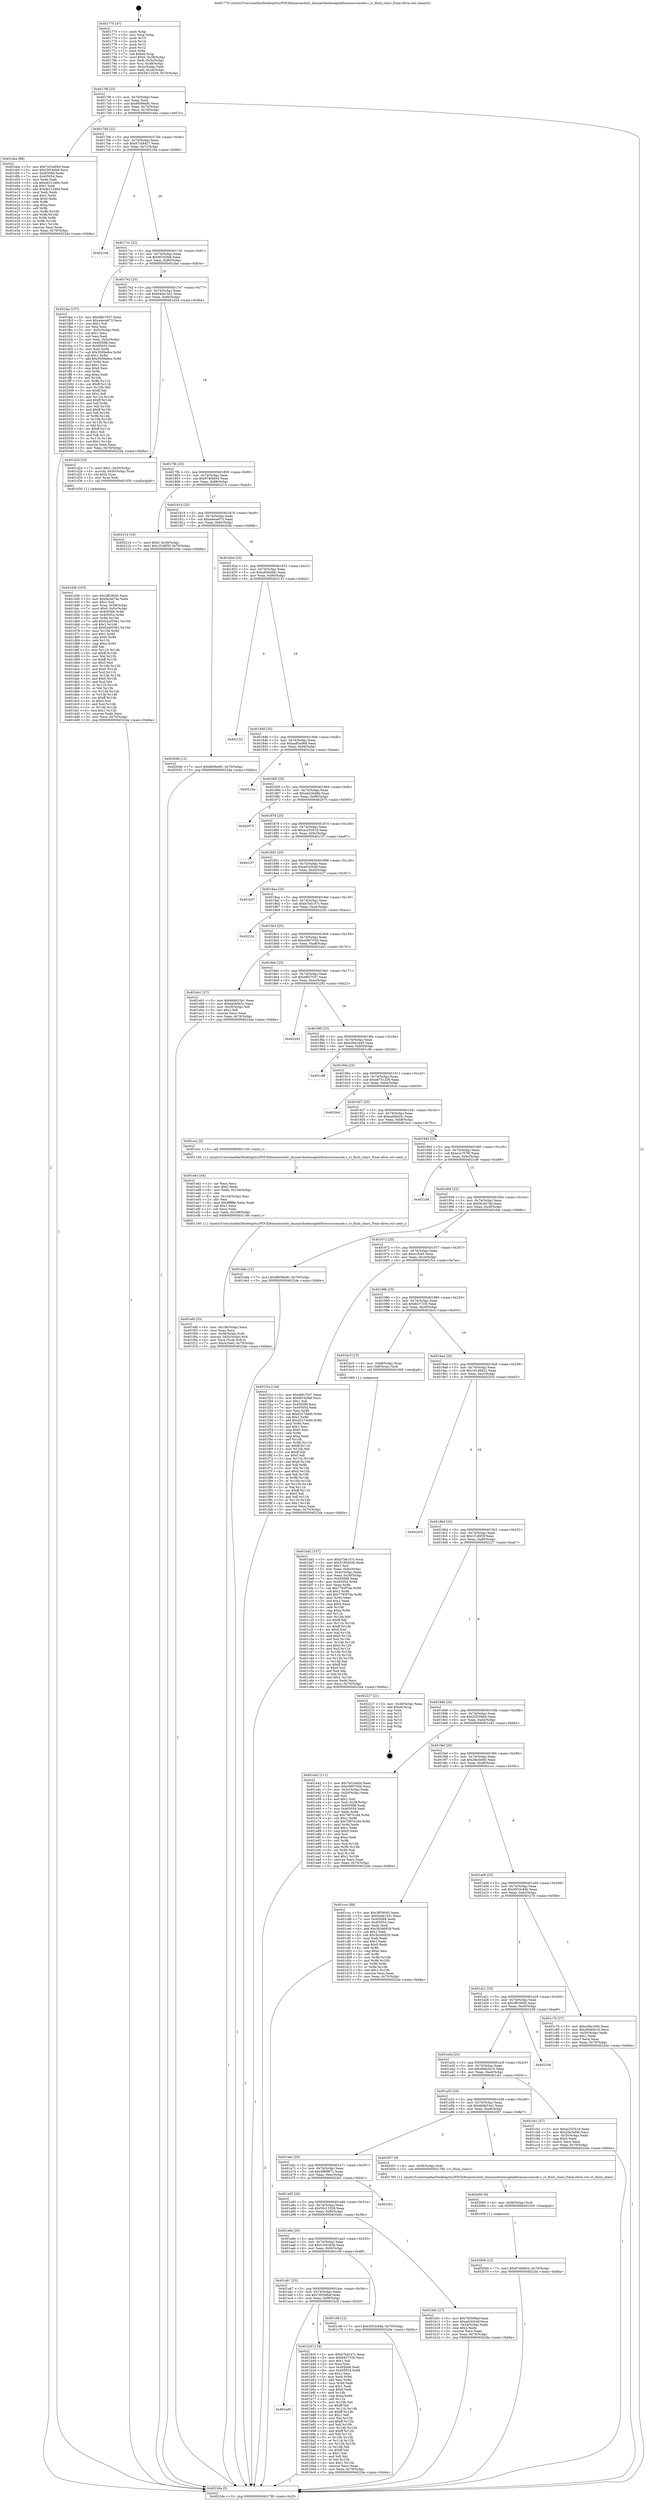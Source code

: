digraph "0x401770" {
  label = "0x401770 (/mnt/c/Users/mathe/Desktop/tcc/POCII/binaries/extr_linuxarchxtensaplatformsissconsole.c_rs_flush_chars_Final-ollvm.out::main(0))"
  labelloc = "t"
  node[shape=record]

  Entry [label="",width=0.3,height=0.3,shape=circle,fillcolor=black,style=filled]
  "0x40179f" [label="{
     0x40179f [23]\l
     | [instrs]\l
     &nbsp;&nbsp;0x40179f \<+3\>: mov -0x70(%rbp),%eax\l
     &nbsp;&nbsp;0x4017a2 \<+2\>: mov %eax,%ecx\l
     &nbsp;&nbsp;0x4017a4 \<+6\>: sub $0x8609edfc,%ecx\l
     &nbsp;&nbsp;0x4017aa \<+3\>: mov %eax,-0x74(%rbp)\l
     &nbsp;&nbsp;0x4017ad \<+3\>: mov %ecx,-0x78(%rbp)\l
     &nbsp;&nbsp;0x4017b0 \<+6\>: je 0000000000401dea \<main+0x67a\>\l
  }"]
  "0x401dea" [label="{
     0x401dea [88]\l
     | [instrs]\l
     &nbsp;&nbsp;0x401dea \<+5\>: mov $0x7e32e60d,%eax\l
     &nbsp;&nbsp;0x401def \<+5\>: mov $0x25f184b9,%ecx\l
     &nbsp;&nbsp;0x401df4 \<+7\>: mov 0x405068,%edx\l
     &nbsp;&nbsp;0x401dfb \<+7\>: mov 0x405054,%esi\l
     &nbsp;&nbsp;0x401e02 \<+2\>: mov %edx,%edi\l
     &nbsp;&nbsp;0x401e04 \<+6\>: sub $0xde212484,%edi\l
     &nbsp;&nbsp;0x401e0a \<+3\>: sub $0x1,%edi\l
     &nbsp;&nbsp;0x401e0d \<+6\>: add $0xde212484,%edi\l
     &nbsp;&nbsp;0x401e13 \<+3\>: imul %edi,%edx\l
     &nbsp;&nbsp;0x401e16 \<+3\>: and $0x1,%edx\l
     &nbsp;&nbsp;0x401e19 \<+3\>: cmp $0x0,%edx\l
     &nbsp;&nbsp;0x401e1c \<+4\>: sete %r8b\l
     &nbsp;&nbsp;0x401e20 \<+3\>: cmp $0xa,%esi\l
     &nbsp;&nbsp;0x401e23 \<+4\>: setl %r9b\l
     &nbsp;&nbsp;0x401e27 \<+3\>: mov %r8b,%r10b\l
     &nbsp;&nbsp;0x401e2a \<+3\>: and %r9b,%r10b\l
     &nbsp;&nbsp;0x401e2d \<+3\>: xor %r9b,%r8b\l
     &nbsp;&nbsp;0x401e30 \<+3\>: or %r8b,%r10b\l
     &nbsp;&nbsp;0x401e33 \<+4\>: test $0x1,%r10b\l
     &nbsp;&nbsp;0x401e37 \<+3\>: cmovne %ecx,%eax\l
     &nbsp;&nbsp;0x401e3a \<+3\>: mov %eax,-0x70(%rbp)\l
     &nbsp;&nbsp;0x401e3d \<+5\>: jmp 00000000004022da \<main+0xb6a\>\l
  }"]
  "0x4017b6" [label="{
     0x4017b6 [22]\l
     | [instrs]\l
     &nbsp;&nbsp;0x4017b6 \<+5\>: jmp 00000000004017bb \<main+0x4b\>\l
     &nbsp;&nbsp;0x4017bb \<+3\>: mov -0x74(%rbp),%eax\l
     &nbsp;&nbsp;0x4017be \<+5\>: sub $0x87cb8427,%eax\l
     &nbsp;&nbsp;0x4017c3 \<+3\>: mov %eax,-0x7c(%rbp)\l
     &nbsp;&nbsp;0x4017c6 \<+6\>: je 000000000040216d \<main+0x9fd\>\l
  }"]
  Exit [label="",width=0.3,height=0.3,shape=circle,fillcolor=black,style=filled,peripheries=2]
  "0x40216d" [label="{
     0x40216d\l
  }", style=dashed]
  "0x4017cc" [label="{
     0x4017cc [22]\l
     | [instrs]\l
     &nbsp;&nbsp;0x4017cc \<+5\>: jmp 00000000004017d1 \<main+0x61\>\l
     &nbsp;&nbsp;0x4017d1 \<+3\>: mov -0x74(%rbp),%eax\l
     &nbsp;&nbsp;0x4017d4 \<+5\>: sub $0x8f162fa8,%eax\l
     &nbsp;&nbsp;0x4017d9 \<+3\>: mov %eax,-0x80(%rbp)\l
     &nbsp;&nbsp;0x4017dc \<+6\>: je 0000000000401fae \<main+0x83e\>\l
  }"]
  "0x402069" [label="{
     0x402069 [12]\l
     | [instrs]\l
     &nbsp;&nbsp;0x402069 \<+7\>: movl $0x974f485d,-0x70(%rbp)\l
     &nbsp;&nbsp;0x402070 \<+5\>: jmp 00000000004022da \<main+0xb6a\>\l
  }"]
  "0x401fae" [label="{
     0x401fae [157]\l
     | [instrs]\l
     &nbsp;&nbsp;0x401fae \<+5\>: mov $0xd6fc7037,%eax\l
     &nbsp;&nbsp;0x401fb3 \<+5\>: mov $0xa4ece673,%ecx\l
     &nbsp;&nbsp;0x401fb8 \<+2\>: mov $0x1,%dl\l
     &nbsp;&nbsp;0x401fba \<+2\>: xor %esi,%esi\l
     &nbsp;&nbsp;0x401fbc \<+3\>: mov -0x5c(%rbp),%edi\l
     &nbsp;&nbsp;0x401fbf \<+3\>: sub $0x1,%esi\l
     &nbsp;&nbsp;0x401fc2 \<+2\>: sub %esi,%edi\l
     &nbsp;&nbsp;0x401fc4 \<+3\>: mov %edi,-0x5c(%rbp)\l
     &nbsp;&nbsp;0x401fc7 \<+7\>: mov 0x405068,%esi\l
     &nbsp;&nbsp;0x401fce \<+7\>: mov 0x405054,%edi\l
     &nbsp;&nbsp;0x401fd5 \<+3\>: mov %esi,%r8d\l
     &nbsp;&nbsp;0x401fd8 \<+7\>: sub $0x3509a9ce,%r8d\l
     &nbsp;&nbsp;0x401fdf \<+4\>: sub $0x1,%r8d\l
     &nbsp;&nbsp;0x401fe3 \<+7\>: add $0x3509a9ce,%r8d\l
     &nbsp;&nbsp;0x401fea \<+4\>: imul %r8d,%esi\l
     &nbsp;&nbsp;0x401fee \<+3\>: and $0x1,%esi\l
     &nbsp;&nbsp;0x401ff1 \<+3\>: cmp $0x0,%esi\l
     &nbsp;&nbsp;0x401ff4 \<+4\>: sete %r9b\l
     &nbsp;&nbsp;0x401ff8 \<+3\>: cmp $0xa,%edi\l
     &nbsp;&nbsp;0x401ffb \<+4\>: setl %r10b\l
     &nbsp;&nbsp;0x401fff \<+3\>: mov %r9b,%r11b\l
     &nbsp;&nbsp;0x402002 \<+4\>: xor $0xff,%r11b\l
     &nbsp;&nbsp;0x402006 \<+3\>: mov %r10b,%bl\l
     &nbsp;&nbsp;0x402009 \<+3\>: xor $0xff,%bl\l
     &nbsp;&nbsp;0x40200c \<+3\>: xor $0x1,%dl\l
     &nbsp;&nbsp;0x40200f \<+3\>: mov %r11b,%r14b\l
     &nbsp;&nbsp;0x402012 \<+4\>: and $0xff,%r14b\l
     &nbsp;&nbsp;0x402016 \<+3\>: and %dl,%r9b\l
     &nbsp;&nbsp;0x402019 \<+3\>: mov %bl,%r15b\l
     &nbsp;&nbsp;0x40201c \<+4\>: and $0xff,%r15b\l
     &nbsp;&nbsp;0x402020 \<+3\>: and %dl,%r10b\l
     &nbsp;&nbsp;0x402023 \<+3\>: or %r9b,%r14b\l
     &nbsp;&nbsp;0x402026 \<+3\>: or %r10b,%r15b\l
     &nbsp;&nbsp;0x402029 \<+3\>: xor %r15b,%r14b\l
     &nbsp;&nbsp;0x40202c \<+3\>: or %bl,%r11b\l
     &nbsp;&nbsp;0x40202f \<+4\>: xor $0xff,%r11b\l
     &nbsp;&nbsp;0x402033 \<+3\>: or $0x1,%dl\l
     &nbsp;&nbsp;0x402036 \<+3\>: and %dl,%r11b\l
     &nbsp;&nbsp;0x402039 \<+3\>: or %r11b,%r14b\l
     &nbsp;&nbsp;0x40203c \<+4\>: test $0x1,%r14b\l
     &nbsp;&nbsp;0x402040 \<+3\>: cmovne %ecx,%eax\l
     &nbsp;&nbsp;0x402043 \<+3\>: mov %eax,-0x70(%rbp)\l
     &nbsp;&nbsp;0x402046 \<+5\>: jmp 00000000004022da \<main+0xb6a\>\l
  }"]
  "0x4017e2" [label="{
     0x4017e2 [25]\l
     | [instrs]\l
     &nbsp;&nbsp;0x4017e2 \<+5\>: jmp 00000000004017e7 \<main+0x77\>\l
     &nbsp;&nbsp;0x4017e7 \<+3\>: mov -0x74(%rbp),%eax\l
     &nbsp;&nbsp;0x4017ea \<+5\>: sub $0x94de1541,%eax\l
     &nbsp;&nbsp;0x4017ef \<+6\>: mov %eax,-0x84(%rbp)\l
     &nbsp;&nbsp;0x4017f5 \<+6\>: je 0000000000401d24 \<main+0x5b4\>\l
  }"]
  "0x402060" [label="{
     0x402060 [9]\l
     | [instrs]\l
     &nbsp;&nbsp;0x402060 \<+4\>: mov -0x58(%rbp),%rdi\l
     &nbsp;&nbsp;0x402064 \<+5\>: call 0000000000401030 \<free@plt\>\l
     | [calls]\l
     &nbsp;&nbsp;0x401030 \{1\} (unknown)\l
  }"]
  "0x401d24" [label="{
     0x401d24 [23]\l
     | [instrs]\l
     &nbsp;&nbsp;0x401d24 \<+7\>: movl $0x1,-0x50(%rbp)\l
     &nbsp;&nbsp;0x401d2b \<+4\>: movslq -0x50(%rbp),%rax\l
     &nbsp;&nbsp;0x401d2f \<+4\>: shl $0x2,%rax\l
     &nbsp;&nbsp;0x401d33 \<+3\>: mov %rax,%rdi\l
     &nbsp;&nbsp;0x401d36 \<+5\>: call 0000000000401050 \<malloc@plt\>\l
     | [calls]\l
     &nbsp;&nbsp;0x401050 \{1\} (unknown)\l
  }"]
  "0x4017fb" [label="{
     0x4017fb [25]\l
     | [instrs]\l
     &nbsp;&nbsp;0x4017fb \<+5\>: jmp 0000000000401800 \<main+0x90\>\l
     &nbsp;&nbsp;0x401800 \<+3\>: mov -0x74(%rbp),%eax\l
     &nbsp;&nbsp;0x401803 \<+5\>: sub $0x974f485d,%eax\l
     &nbsp;&nbsp;0x401808 \<+6\>: mov %eax,-0x88(%rbp)\l
     &nbsp;&nbsp;0x40180e \<+6\>: je 0000000000402214 \<main+0xaa4\>\l
  }"]
  "0x401efd" [label="{
     0x401efd [33]\l
     | [instrs]\l
     &nbsp;&nbsp;0x401efd \<+6\>: mov -0x108(%rbp),%ecx\l
     &nbsp;&nbsp;0x401f03 \<+3\>: imul %eax,%ecx\l
     &nbsp;&nbsp;0x401f06 \<+4\>: mov -0x58(%rbp),%rdi\l
     &nbsp;&nbsp;0x401f0a \<+4\>: movslq -0x5c(%rbp),%r8\l
     &nbsp;&nbsp;0x401f0e \<+4\>: mov %ecx,(%rdi,%r8,4)\l
     &nbsp;&nbsp;0x401f12 \<+7\>: movl $0x41fce0,-0x70(%rbp)\l
     &nbsp;&nbsp;0x401f19 \<+5\>: jmp 00000000004022da \<main+0xb6a\>\l
  }"]
  "0x402214" [label="{
     0x402214 [19]\l
     | [instrs]\l
     &nbsp;&nbsp;0x402214 \<+7\>: movl $0x0,-0x38(%rbp)\l
     &nbsp;&nbsp;0x40221b \<+7\>: movl $0x1f1d0f3f,-0x70(%rbp)\l
     &nbsp;&nbsp;0x402222 \<+5\>: jmp 00000000004022da \<main+0xb6a\>\l
  }"]
  "0x401814" [label="{
     0x401814 [25]\l
     | [instrs]\l
     &nbsp;&nbsp;0x401814 \<+5\>: jmp 0000000000401819 \<main+0xa9\>\l
     &nbsp;&nbsp;0x401819 \<+3\>: mov -0x74(%rbp),%eax\l
     &nbsp;&nbsp;0x40181c \<+5\>: sub $0xa4ece673,%eax\l
     &nbsp;&nbsp;0x401821 \<+6\>: mov %eax,-0x8c(%rbp)\l
     &nbsp;&nbsp;0x401827 \<+6\>: je 000000000040204b \<main+0x8db\>\l
  }"]
  "0x401ed1" [label="{
     0x401ed1 [44]\l
     | [instrs]\l
     &nbsp;&nbsp;0x401ed1 \<+2\>: xor %ecx,%ecx\l
     &nbsp;&nbsp;0x401ed3 \<+5\>: mov $0x2,%edx\l
     &nbsp;&nbsp;0x401ed8 \<+6\>: mov %edx,-0x104(%rbp)\l
     &nbsp;&nbsp;0x401ede \<+1\>: cltd\l
     &nbsp;&nbsp;0x401edf \<+6\>: mov -0x104(%rbp),%esi\l
     &nbsp;&nbsp;0x401ee5 \<+2\>: idiv %esi\l
     &nbsp;&nbsp;0x401ee7 \<+6\>: imul $0xfffffffe,%edx,%edx\l
     &nbsp;&nbsp;0x401eed \<+3\>: sub $0x1,%ecx\l
     &nbsp;&nbsp;0x401ef0 \<+2\>: sub %ecx,%edx\l
     &nbsp;&nbsp;0x401ef2 \<+6\>: mov %edx,-0x108(%rbp)\l
     &nbsp;&nbsp;0x401ef8 \<+5\>: call 0000000000401160 \<next_i\>\l
     | [calls]\l
     &nbsp;&nbsp;0x401160 \{1\} (/mnt/c/Users/mathe/Desktop/tcc/POCII/binaries/extr_linuxarchxtensaplatformsissconsole.c_rs_flush_chars_Final-ollvm.out::next_i)\l
  }"]
  "0x40204b" [label="{
     0x40204b [12]\l
     | [instrs]\l
     &nbsp;&nbsp;0x40204b \<+7\>: movl $0x8609edfc,-0x70(%rbp)\l
     &nbsp;&nbsp;0x402052 \<+5\>: jmp 00000000004022da \<main+0xb6a\>\l
  }"]
  "0x40182d" [label="{
     0x40182d [25]\l
     | [instrs]\l
     &nbsp;&nbsp;0x40182d \<+5\>: jmp 0000000000401832 \<main+0xc2\>\l
     &nbsp;&nbsp;0x401832 \<+3\>: mov -0x74(%rbp),%eax\l
     &nbsp;&nbsp;0x401835 \<+5\>: sub $0xa830e94c,%eax\l
     &nbsp;&nbsp;0x40183a \<+6\>: mov %eax,-0x90(%rbp)\l
     &nbsp;&nbsp;0x401840 \<+6\>: je 0000000000402152 \<main+0x9e2\>\l
  }"]
  "0x401d3b" [label="{
     0x401d3b [163]\l
     | [instrs]\l
     &nbsp;&nbsp;0x401d3b \<+5\>: mov $0x3ff18045,%ecx\l
     &nbsp;&nbsp;0x401d40 \<+5\>: mov $0xf4c4e7de,%edx\l
     &nbsp;&nbsp;0x401d45 \<+3\>: mov $0x1,%sil\l
     &nbsp;&nbsp;0x401d48 \<+4\>: mov %rax,-0x58(%rbp)\l
     &nbsp;&nbsp;0x401d4c \<+7\>: movl $0x0,-0x5c(%rbp)\l
     &nbsp;&nbsp;0x401d53 \<+8\>: mov 0x405068,%r8d\l
     &nbsp;&nbsp;0x401d5b \<+8\>: mov 0x405054,%r9d\l
     &nbsp;&nbsp;0x401d63 \<+3\>: mov %r8d,%r10d\l
     &nbsp;&nbsp;0x401d66 \<+7\>: add $0x62a05561,%r10d\l
     &nbsp;&nbsp;0x401d6d \<+4\>: sub $0x1,%r10d\l
     &nbsp;&nbsp;0x401d71 \<+7\>: sub $0x62a05561,%r10d\l
     &nbsp;&nbsp;0x401d78 \<+4\>: imul %r10d,%r8d\l
     &nbsp;&nbsp;0x401d7c \<+4\>: and $0x1,%r8d\l
     &nbsp;&nbsp;0x401d80 \<+4\>: cmp $0x0,%r8d\l
     &nbsp;&nbsp;0x401d84 \<+4\>: sete %r11b\l
     &nbsp;&nbsp;0x401d88 \<+4\>: cmp $0xa,%r9d\l
     &nbsp;&nbsp;0x401d8c \<+3\>: setl %bl\l
     &nbsp;&nbsp;0x401d8f \<+3\>: mov %r11b,%r14b\l
     &nbsp;&nbsp;0x401d92 \<+4\>: xor $0xff,%r14b\l
     &nbsp;&nbsp;0x401d96 \<+3\>: mov %bl,%r15b\l
     &nbsp;&nbsp;0x401d99 \<+4\>: xor $0xff,%r15b\l
     &nbsp;&nbsp;0x401d9d \<+4\>: xor $0x0,%sil\l
     &nbsp;&nbsp;0x401da1 \<+3\>: mov %r14b,%r12b\l
     &nbsp;&nbsp;0x401da4 \<+4\>: and $0x0,%r12b\l
     &nbsp;&nbsp;0x401da8 \<+3\>: and %sil,%r11b\l
     &nbsp;&nbsp;0x401dab \<+3\>: mov %r15b,%r13b\l
     &nbsp;&nbsp;0x401dae \<+4\>: and $0x0,%r13b\l
     &nbsp;&nbsp;0x401db2 \<+3\>: and %sil,%bl\l
     &nbsp;&nbsp;0x401db5 \<+3\>: or %r11b,%r12b\l
     &nbsp;&nbsp;0x401db8 \<+3\>: or %bl,%r13b\l
     &nbsp;&nbsp;0x401dbb \<+3\>: xor %r13b,%r12b\l
     &nbsp;&nbsp;0x401dbe \<+3\>: or %r15b,%r14b\l
     &nbsp;&nbsp;0x401dc1 \<+4\>: xor $0xff,%r14b\l
     &nbsp;&nbsp;0x401dc5 \<+4\>: or $0x0,%sil\l
     &nbsp;&nbsp;0x401dc9 \<+3\>: and %sil,%r14b\l
     &nbsp;&nbsp;0x401dcc \<+3\>: or %r14b,%r12b\l
     &nbsp;&nbsp;0x401dcf \<+4\>: test $0x1,%r12b\l
     &nbsp;&nbsp;0x401dd3 \<+3\>: cmovne %edx,%ecx\l
     &nbsp;&nbsp;0x401dd6 \<+3\>: mov %ecx,-0x70(%rbp)\l
     &nbsp;&nbsp;0x401dd9 \<+5\>: jmp 00000000004022da \<main+0xb6a\>\l
  }"]
  "0x402152" [label="{
     0x402152\l
  }", style=dashed]
  "0x401846" [label="{
     0x401846 [25]\l
     | [instrs]\l
     &nbsp;&nbsp;0x401846 \<+5\>: jmp 000000000040184b \<main+0xdb\>\l
     &nbsp;&nbsp;0x40184b \<+3\>: mov -0x74(%rbp),%eax\l
     &nbsp;&nbsp;0x40184e \<+5\>: sub $0xaa85ad68,%eax\l
     &nbsp;&nbsp;0x401853 \<+6\>: mov %eax,-0x94(%rbp)\l
     &nbsp;&nbsp;0x401859 \<+6\>: je 00000000004021ba \<main+0xa4a\>\l
  }"]
  "0x401bd2" [label="{
     0x401bd2 [157]\l
     | [instrs]\l
     &nbsp;&nbsp;0x401bd2 \<+5\>: mov $0xb7bd147c,%ecx\l
     &nbsp;&nbsp;0x401bd7 \<+5\>: mov $0x51603e3b,%edx\l
     &nbsp;&nbsp;0x401bdc \<+3\>: mov $0x1,%sil\l
     &nbsp;&nbsp;0x401bdf \<+3\>: mov %eax,-0x4c(%rbp)\l
     &nbsp;&nbsp;0x401be2 \<+3\>: mov -0x4c(%rbp),%eax\l
     &nbsp;&nbsp;0x401be5 \<+3\>: mov %eax,-0x30(%rbp)\l
     &nbsp;&nbsp;0x401be8 \<+7\>: mov 0x405068,%eax\l
     &nbsp;&nbsp;0x401bef \<+8\>: mov 0x405054,%r8d\l
     &nbsp;&nbsp;0x401bf7 \<+3\>: mov %eax,%r9d\l
     &nbsp;&nbsp;0x401bfa \<+7\>: sub $0x7793f7da,%r9d\l
     &nbsp;&nbsp;0x401c01 \<+4\>: sub $0x1,%r9d\l
     &nbsp;&nbsp;0x401c05 \<+7\>: add $0x7793f7da,%r9d\l
     &nbsp;&nbsp;0x401c0c \<+4\>: imul %r9d,%eax\l
     &nbsp;&nbsp;0x401c10 \<+3\>: and $0x1,%eax\l
     &nbsp;&nbsp;0x401c13 \<+3\>: cmp $0x0,%eax\l
     &nbsp;&nbsp;0x401c16 \<+4\>: sete %r10b\l
     &nbsp;&nbsp;0x401c1a \<+4\>: cmp $0xa,%r8d\l
     &nbsp;&nbsp;0x401c1e \<+4\>: setl %r11b\l
     &nbsp;&nbsp;0x401c22 \<+3\>: mov %r10b,%bl\l
     &nbsp;&nbsp;0x401c25 \<+3\>: xor $0xff,%bl\l
     &nbsp;&nbsp;0x401c28 \<+3\>: mov %r11b,%r14b\l
     &nbsp;&nbsp;0x401c2b \<+4\>: xor $0xff,%r14b\l
     &nbsp;&nbsp;0x401c2f \<+4\>: xor $0x0,%sil\l
     &nbsp;&nbsp;0x401c33 \<+3\>: mov %bl,%r15b\l
     &nbsp;&nbsp;0x401c36 \<+4\>: and $0x0,%r15b\l
     &nbsp;&nbsp;0x401c3a \<+3\>: and %sil,%r10b\l
     &nbsp;&nbsp;0x401c3d \<+3\>: mov %r14b,%r12b\l
     &nbsp;&nbsp;0x401c40 \<+4\>: and $0x0,%r12b\l
     &nbsp;&nbsp;0x401c44 \<+3\>: and %sil,%r11b\l
     &nbsp;&nbsp;0x401c47 \<+3\>: or %r10b,%r15b\l
     &nbsp;&nbsp;0x401c4a \<+3\>: or %r11b,%r12b\l
     &nbsp;&nbsp;0x401c4d \<+3\>: xor %r12b,%r15b\l
     &nbsp;&nbsp;0x401c50 \<+3\>: or %r14b,%bl\l
     &nbsp;&nbsp;0x401c53 \<+3\>: xor $0xff,%bl\l
     &nbsp;&nbsp;0x401c56 \<+4\>: or $0x0,%sil\l
     &nbsp;&nbsp;0x401c5a \<+3\>: and %sil,%bl\l
     &nbsp;&nbsp;0x401c5d \<+3\>: or %bl,%r15b\l
     &nbsp;&nbsp;0x401c60 \<+4\>: test $0x1,%r15b\l
     &nbsp;&nbsp;0x401c64 \<+3\>: cmovne %edx,%ecx\l
     &nbsp;&nbsp;0x401c67 \<+3\>: mov %ecx,-0x70(%rbp)\l
     &nbsp;&nbsp;0x401c6a \<+5\>: jmp 00000000004022da \<main+0xb6a\>\l
  }"]
  "0x4021ba" [label="{
     0x4021ba\l
  }", style=dashed]
  "0x40185f" [label="{
     0x40185f [25]\l
     | [instrs]\l
     &nbsp;&nbsp;0x40185f \<+5\>: jmp 0000000000401864 \<main+0xf4\>\l
     &nbsp;&nbsp;0x401864 \<+3\>: mov -0x74(%rbp),%eax\l
     &nbsp;&nbsp;0x401867 \<+5\>: sub $0xab23b48b,%eax\l
     &nbsp;&nbsp;0x40186c \<+6\>: mov %eax,-0x98(%rbp)\l
     &nbsp;&nbsp;0x401872 \<+6\>: je 0000000000402075 \<main+0x905\>\l
  }"]
  "0x401ad0" [label="{
     0x401ad0\l
  }", style=dashed]
  "0x402075" [label="{
     0x402075\l
  }", style=dashed]
  "0x401878" [label="{
     0x401878 [25]\l
     | [instrs]\l
     &nbsp;&nbsp;0x401878 \<+5\>: jmp 000000000040187d \<main+0x10d\>\l
     &nbsp;&nbsp;0x40187d \<+3\>: mov -0x74(%rbp),%eax\l
     &nbsp;&nbsp;0x401880 \<+5\>: sub $0xac253518,%eax\l
     &nbsp;&nbsp;0x401885 \<+6\>: mov %eax,-0x9c(%rbp)\l
     &nbsp;&nbsp;0x40188b \<+6\>: je 00000000004021f7 \<main+0xa87\>\l
  }"]
  "0x401b3f" [label="{
     0x401b3f [134]\l
     | [instrs]\l
     &nbsp;&nbsp;0x401b3f \<+5\>: mov $0xb7bd147c,%eax\l
     &nbsp;&nbsp;0x401b44 \<+5\>: mov $0x8437335,%ecx\l
     &nbsp;&nbsp;0x401b49 \<+2\>: mov $0x1,%dl\l
     &nbsp;&nbsp;0x401b4b \<+2\>: xor %esi,%esi\l
     &nbsp;&nbsp;0x401b4d \<+7\>: mov 0x405068,%edi\l
     &nbsp;&nbsp;0x401b54 \<+8\>: mov 0x405054,%r8d\l
     &nbsp;&nbsp;0x401b5c \<+3\>: sub $0x1,%esi\l
     &nbsp;&nbsp;0x401b5f \<+3\>: mov %edi,%r9d\l
     &nbsp;&nbsp;0x401b62 \<+3\>: add %esi,%r9d\l
     &nbsp;&nbsp;0x401b65 \<+4\>: imul %r9d,%edi\l
     &nbsp;&nbsp;0x401b69 \<+3\>: and $0x1,%edi\l
     &nbsp;&nbsp;0x401b6c \<+3\>: cmp $0x0,%edi\l
     &nbsp;&nbsp;0x401b6f \<+4\>: sete %r10b\l
     &nbsp;&nbsp;0x401b73 \<+4\>: cmp $0xa,%r8d\l
     &nbsp;&nbsp;0x401b77 \<+4\>: setl %r11b\l
     &nbsp;&nbsp;0x401b7b \<+3\>: mov %r10b,%bl\l
     &nbsp;&nbsp;0x401b7e \<+3\>: xor $0xff,%bl\l
     &nbsp;&nbsp;0x401b81 \<+3\>: mov %r11b,%r14b\l
     &nbsp;&nbsp;0x401b84 \<+4\>: xor $0xff,%r14b\l
     &nbsp;&nbsp;0x401b88 \<+3\>: xor $0x1,%dl\l
     &nbsp;&nbsp;0x401b8b \<+3\>: mov %bl,%r15b\l
     &nbsp;&nbsp;0x401b8e \<+4\>: and $0xff,%r15b\l
     &nbsp;&nbsp;0x401b92 \<+3\>: and %dl,%r10b\l
     &nbsp;&nbsp;0x401b95 \<+3\>: mov %r14b,%r12b\l
     &nbsp;&nbsp;0x401b98 \<+4\>: and $0xff,%r12b\l
     &nbsp;&nbsp;0x401b9c \<+3\>: and %dl,%r11b\l
     &nbsp;&nbsp;0x401b9f \<+3\>: or %r10b,%r15b\l
     &nbsp;&nbsp;0x401ba2 \<+3\>: or %r11b,%r12b\l
     &nbsp;&nbsp;0x401ba5 \<+3\>: xor %r12b,%r15b\l
     &nbsp;&nbsp;0x401ba8 \<+3\>: or %r14b,%bl\l
     &nbsp;&nbsp;0x401bab \<+3\>: xor $0xff,%bl\l
     &nbsp;&nbsp;0x401bae \<+3\>: or $0x1,%dl\l
     &nbsp;&nbsp;0x401bb1 \<+2\>: and %dl,%bl\l
     &nbsp;&nbsp;0x401bb3 \<+3\>: or %bl,%r15b\l
     &nbsp;&nbsp;0x401bb6 \<+4\>: test $0x1,%r15b\l
     &nbsp;&nbsp;0x401bba \<+3\>: cmovne %ecx,%eax\l
     &nbsp;&nbsp;0x401bbd \<+3\>: mov %eax,-0x70(%rbp)\l
     &nbsp;&nbsp;0x401bc0 \<+5\>: jmp 00000000004022da \<main+0xb6a\>\l
  }"]
  "0x4021f7" [label="{
     0x4021f7\l
  }", style=dashed]
  "0x401891" [label="{
     0x401891 [25]\l
     | [instrs]\l
     &nbsp;&nbsp;0x401891 \<+5\>: jmp 0000000000401896 \<main+0x126\>\l
     &nbsp;&nbsp;0x401896 \<+3\>: mov -0x74(%rbp),%eax\l
     &nbsp;&nbsp;0x401899 \<+5\>: sub $0xad1b5cbf,%eax\l
     &nbsp;&nbsp;0x40189e \<+6\>: mov %eax,-0xa0(%rbp)\l
     &nbsp;&nbsp;0x4018a4 \<+6\>: je 0000000000401b27 \<main+0x3b7\>\l
  }"]
  "0x401ab7" [label="{
     0x401ab7 [25]\l
     | [instrs]\l
     &nbsp;&nbsp;0x401ab7 \<+5\>: jmp 0000000000401abc \<main+0x34c\>\l
     &nbsp;&nbsp;0x401abc \<+3\>: mov -0x74(%rbp),%eax\l
     &nbsp;&nbsp;0x401abf \<+5\>: sub $0x785598af,%eax\l
     &nbsp;&nbsp;0x401ac4 \<+6\>: mov %eax,-0xf8(%rbp)\l
     &nbsp;&nbsp;0x401aca \<+6\>: je 0000000000401b3f \<main+0x3cf\>\l
  }"]
  "0x401b27" [label="{
     0x401b27\l
  }", style=dashed]
  "0x4018aa" [label="{
     0x4018aa [25]\l
     | [instrs]\l
     &nbsp;&nbsp;0x4018aa \<+5\>: jmp 00000000004018af \<main+0x13f\>\l
     &nbsp;&nbsp;0x4018af \<+3\>: mov -0x74(%rbp),%eax\l
     &nbsp;&nbsp;0x4018b2 \<+5\>: sub $0xb7bd147c,%eax\l
     &nbsp;&nbsp;0x4018b7 \<+6\>: mov %eax,-0xa4(%rbp)\l
     &nbsp;&nbsp;0x4018bd \<+6\>: je 000000000040223c \<main+0xacc\>\l
  }"]
  "0x401c6f" [label="{
     0x401c6f [12]\l
     | [instrs]\l
     &nbsp;&nbsp;0x401c6f \<+7\>: movl $0x3053c84b,-0x70(%rbp)\l
     &nbsp;&nbsp;0x401c76 \<+5\>: jmp 00000000004022da \<main+0xb6a\>\l
  }"]
  "0x40223c" [label="{
     0x40223c\l
  }", style=dashed]
  "0x4018c3" [label="{
     0x4018c3 [25]\l
     | [instrs]\l
     &nbsp;&nbsp;0x4018c3 \<+5\>: jmp 00000000004018c8 \<main+0x158\>\l
     &nbsp;&nbsp;0x4018c8 \<+3\>: mov -0x74(%rbp),%eax\l
     &nbsp;&nbsp;0x4018cb \<+5\>: sub $0xc090702b,%eax\l
     &nbsp;&nbsp;0x4018d0 \<+6\>: mov %eax,-0xa8(%rbp)\l
     &nbsp;&nbsp;0x4018d6 \<+6\>: je 0000000000401eb1 \<main+0x741\>\l
  }"]
  "0x401770" [label="{
     0x401770 [47]\l
     | [instrs]\l
     &nbsp;&nbsp;0x401770 \<+1\>: push %rbp\l
     &nbsp;&nbsp;0x401771 \<+3\>: mov %rsp,%rbp\l
     &nbsp;&nbsp;0x401774 \<+2\>: push %r15\l
     &nbsp;&nbsp;0x401776 \<+2\>: push %r14\l
     &nbsp;&nbsp;0x401778 \<+2\>: push %r13\l
     &nbsp;&nbsp;0x40177a \<+2\>: push %r12\l
     &nbsp;&nbsp;0x40177c \<+1\>: push %rbx\l
     &nbsp;&nbsp;0x40177d \<+7\>: sub $0xe8,%rsp\l
     &nbsp;&nbsp;0x401784 \<+7\>: movl $0x0,-0x38(%rbp)\l
     &nbsp;&nbsp;0x40178b \<+3\>: mov %edi,-0x3c(%rbp)\l
     &nbsp;&nbsp;0x40178e \<+4\>: mov %rsi,-0x48(%rbp)\l
     &nbsp;&nbsp;0x401792 \<+3\>: mov -0x3c(%rbp),%edi\l
     &nbsp;&nbsp;0x401795 \<+3\>: mov %edi,-0x34(%rbp)\l
     &nbsp;&nbsp;0x401798 \<+7\>: movl $0x50c13328,-0x70(%rbp)\l
  }"]
  "0x401eb1" [label="{
     0x401eb1 [27]\l
     | [instrs]\l
     &nbsp;&nbsp;0x401eb1 \<+5\>: mov $0x484b53a1,%eax\l
     &nbsp;&nbsp;0x401eb6 \<+5\>: mov $0xea0b0e3c,%ecx\l
     &nbsp;&nbsp;0x401ebb \<+3\>: mov -0x29(%rbp),%dl\l
     &nbsp;&nbsp;0x401ebe \<+3\>: test $0x1,%dl\l
     &nbsp;&nbsp;0x401ec1 \<+3\>: cmovne %ecx,%eax\l
     &nbsp;&nbsp;0x401ec4 \<+3\>: mov %eax,-0x70(%rbp)\l
     &nbsp;&nbsp;0x401ec7 \<+5\>: jmp 00000000004022da \<main+0xb6a\>\l
  }"]
  "0x4018dc" [label="{
     0x4018dc [25]\l
     | [instrs]\l
     &nbsp;&nbsp;0x4018dc \<+5\>: jmp 00000000004018e1 \<main+0x171\>\l
     &nbsp;&nbsp;0x4018e1 \<+3\>: mov -0x74(%rbp),%eax\l
     &nbsp;&nbsp;0x4018e4 \<+5\>: sub $0xd6fc7037,%eax\l
     &nbsp;&nbsp;0x4018e9 \<+6\>: mov %eax,-0xac(%rbp)\l
     &nbsp;&nbsp;0x4018ef \<+6\>: je 0000000000402292 \<main+0xb22\>\l
  }"]
  "0x4022da" [label="{
     0x4022da [5]\l
     | [instrs]\l
     &nbsp;&nbsp;0x4022da \<+5\>: jmp 000000000040179f \<main+0x2f\>\l
  }"]
  "0x402292" [label="{
     0x402292\l
  }", style=dashed]
  "0x4018f5" [label="{
     0x4018f5 [25]\l
     | [instrs]\l
     &nbsp;&nbsp;0x4018f5 \<+5\>: jmp 00000000004018fa \<main+0x18a\>\l
     &nbsp;&nbsp;0x4018fa \<+3\>: mov -0x74(%rbp),%eax\l
     &nbsp;&nbsp;0x4018fd \<+5\>: sub $0xe28a1645,%eax\l
     &nbsp;&nbsp;0x401902 \<+6\>: mov %eax,-0xb0(%rbp)\l
     &nbsp;&nbsp;0x401908 \<+6\>: je 0000000000401c96 \<main+0x526\>\l
  }"]
  "0x401a9e" [label="{
     0x401a9e [25]\l
     | [instrs]\l
     &nbsp;&nbsp;0x401a9e \<+5\>: jmp 0000000000401aa3 \<main+0x333\>\l
     &nbsp;&nbsp;0x401aa3 \<+3\>: mov -0x74(%rbp),%eax\l
     &nbsp;&nbsp;0x401aa6 \<+5\>: sub $0x51603e3b,%eax\l
     &nbsp;&nbsp;0x401aab \<+6\>: mov %eax,-0xf4(%rbp)\l
     &nbsp;&nbsp;0x401ab1 \<+6\>: je 0000000000401c6f \<main+0x4ff\>\l
  }"]
  "0x401c96" [label="{
     0x401c96\l
  }", style=dashed]
  "0x40190e" [label="{
     0x40190e [25]\l
     | [instrs]\l
     &nbsp;&nbsp;0x40190e \<+5\>: jmp 0000000000401913 \<main+0x1a3\>\l
     &nbsp;&nbsp;0x401913 \<+3\>: mov -0x74(%rbp),%eax\l
     &nbsp;&nbsp;0x401916 \<+5\>: sub $0xe6751238,%eax\l
     &nbsp;&nbsp;0x40191b \<+6\>: mov %eax,-0xb4(%rbp)\l
     &nbsp;&nbsp;0x401921 \<+6\>: je 00000000004020cd \<main+0x95d\>\l
  }"]
  "0x401b0c" [label="{
     0x401b0c [27]\l
     | [instrs]\l
     &nbsp;&nbsp;0x401b0c \<+5\>: mov $0x785598af,%eax\l
     &nbsp;&nbsp;0x401b11 \<+5\>: mov $0xad1b5cbf,%ecx\l
     &nbsp;&nbsp;0x401b16 \<+3\>: mov -0x34(%rbp),%edx\l
     &nbsp;&nbsp;0x401b19 \<+3\>: cmp $0x2,%edx\l
     &nbsp;&nbsp;0x401b1c \<+3\>: cmovne %ecx,%eax\l
     &nbsp;&nbsp;0x401b1f \<+3\>: mov %eax,-0x70(%rbp)\l
     &nbsp;&nbsp;0x401b22 \<+5\>: jmp 00000000004022da \<main+0xb6a\>\l
  }"]
  "0x4020cd" [label="{
     0x4020cd\l
  }", style=dashed]
  "0x401927" [label="{
     0x401927 [25]\l
     | [instrs]\l
     &nbsp;&nbsp;0x401927 \<+5\>: jmp 000000000040192c \<main+0x1bc\>\l
     &nbsp;&nbsp;0x40192c \<+3\>: mov -0x74(%rbp),%eax\l
     &nbsp;&nbsp;0x40192f \<+5\>: sub $0xea0b0e3c,%eax\l
     &nbsp;&nbsp;0x401934 \<+6\>: mov %eax,-0xb8(%rbp)\l
     &nbsp;&nbsp;0x40193a \<+6\>: je 0000000000401ecc \<main+0x75c\>\l
  }"]
  "0x401a85" [label="{
     0x401a85 [25]\l
     | [instrs]\l
     &nbsp;&nbsp;0x401a85 \<+5\>: jmp 0000000000401a8a \<main+0x31a\>\l
     &nbsp;&nbsp;0x401a8a \<+3\>: mov -0x74(%rbp),%eax\l
     &nbsp;&nbsp;0x401a8d \<+5\>: sub $0x50c13328,%eax\l
     &nbsp;&nbsp;0x401a92 \<+6\>: mov %eax,-0xf0(%rbp)\l
     &nbsp;&nbsp;0x401a98 \<+6\>: je 0000000000401b0c \<main+0x39c\>\l
  }"]
  "0x401ecc" [label="{
     0x401ecc [5]\l
     | [instrs]\l
     &nbsp;&nbsp;0x401ecc \<+5\>: call 0000000000401160 \<next_i\>\l
     | [calls]\l
     &nbsp;&nbsp;0x401160 \{1\} (/mnt/c/Users/mathe/Desktop/tcc/POCII/binaries/extr_linuxarchxtensaplatformsissconsole.c_rs_flush_chars_Final-ollvm.out::next_i)\l
  }"]
  "0x401940" [label="{
     0x401940 [25]\l
     | [instrs]\l
     &nbsp;&nbsp;0x401940 \<+5\>: jmp 0000000000401945 \<main+0x1d5\>\l
     &nbsp;&nbsp;0x401945 \<+3\>: mov -0x74(%rbp),%eax\l
     &nbsp;&nbsp;0x401948 \<+5\>: sub $0xeca707f6,%eax\l
     &nbsp;&nbsp;0x40194d \<+6\>: mov %eax,-0xbc(%rbp)\l
     &nbsp;&nbsp;0x401953 \<+6\>: je 00000000004021d9 \<main+0xa69\>\l
  }"]
  "0x4022b1" [label="{
     0x4022b1\l
  }", style=dashed]
  "0x4021d9" [label="{
     0x4021d9\l
  }", style=dashed]
  "0x401959" [label="{
     0x401959 [25]\l
     | [instrs]\l
     &nbsp;&nbsp;0x401959 \<+5\>: jmp 000000000040195e \<main+0x1ee\>\l
     &nbsp;&nbsp;0x40195e \<+3\>: mov -0x74(%rbp),%eax\l
     &nbsp;&nbsp;0x401961 \<+5\>: sub $0xf4c4e7de,%eax\l
     &nbsp;&nbsp;0x401966 \<+6\>: mov %eax,-0xc0(%rbp)\l
     &nbsp;&nbsp;0x40196c \<+6\>: je 0000000000401dde \<main+0x66e\>\l
  }"]
  "0x401a6c" [label="{
     0x401a6c [25]\l
     | [instrs]\l
     &nbsp;&nbsp;0x401a6c \<+5\>: jmp 0000000000401a71 \<main+0x301\>\l
     &nbsp;&nbsp;0x401a71 \<+3\>: mov -0x74(%rbp),%eax\l
     &nbsp;&nbsp;0x401a74 \<+5\>: sub $0x4f8f9871,%eax\l
     &nbsp;&nbsp;0x401a79 \<+6\>: mov %eax,-0xec(%rbp)\l
     &nbsp;&nbsp;0x401a7f \<+6\>: je 00000000004022b1 \<main+0xb41\>\l
  }"]
  "0x401dde" [label="{
     0x401dde [12]\l
     | [instrs]\l
     &nbsp;&nbsp;0x401dde \<+7\>: movl $0x8609edfc,-0x70(%rbp)\l
     &nbsp;&nbsp;0x401de5 \<+5\>: jmp 00000000004022da \<main+0xb6a\>\l
  }"]
  "0x401972" [label="{
     0x401972 [25]\l
     | [instrs]\l
     &nbsp;&nbsp;0x401972 \<+5\>: jmp 0000000000401977 \<main+0x207\>\l
     &nbsp;&nbsp;0x401977 \<+3\>: mov -0x74(%rbp),%eax\l
     &nbsp;&nbsp;0x40197a \<+5\>: sub $0x41fce0,%eax\l
     &nbsp;&nbsp;0x40197f \<+6\>: mov %eax,-0xc4(%rbp)\l
     &nbsp;&nbsp;0x401985 \<+6\>: je 0000000000401f1e \<main+0x7ae\>\l
  }"]
  "0x402057" [label="{
     0x402057 [9]\l
     | [instrs]\l
     &nbsp;&nbsp;0x402057 \<+4\>: mov -0x58(%rbp),%rdi\l
     &nbsp;&nbsp;0x40205b \<+5\>: call 0000000000401760 \<rs_flush_chars\>\l
     | [calls]\l
     &nbsp;&nbsp;0x401760 \{1\} (/mnt/c/Users/mathe/Desktop/tcc/POCII/binaries/extr_linuxarchxtensaplatformsissconsole.c_rs_flush_chars_Final-ollvm.out::rs_flush_chars)\l
  }"]
  "0x401f1e" [label="{
     0x401f1e [144]\l
     | [instrs]\l
     &nbsp;&nbsp;0x401f1e \<+5\>: mov $0xd6fc7037,%eax\l
     &nbsp;&nbsp;0x401f23 \<+5\>: mov $0x8f162fa8,%ecx\l
     &nbsp;&nbsp;0x401f28 \<+2\>: mov $0x1,%dl\l
     &nbsp;&nbsp;0x401f2a \<+7\>: mov 0x405068,%esi\l
     &nbsp;&nbsp;0x401f31 \<+7\>: mov 0x405054,%edi\l
     &nbsp;&nbsp;0x401f38 \<+3\>: mov %esi,%r8d\l
     &nbsp;&nbsp;0x401f3b \<+7\>: sub $0xd227da90,%r8d\l
     &nbsp;&nbsp;0x401f42 \<+4\>: sub $0x1,%r8d\l
     &nbsp;&nbsp;0x401f46 \<+7\>: add $0xd227da90,%r8d\l
     &nbsp;&nbsp;0x401f4d \<+4\>: imul %r8d,%esi\l
     &nbsp;&nbsp;0x401f51 \<+3\>: and $0x1,%esi\l
     &nbsp;&nbsp;0x401f54 \<+3\>: cmp $0x0,%esi\l
     &nbsp;&nbsp;0x401f57 \<+4\>: sete %r9b\l
     &nbsp;&nbsp;0x401f5b \<+3\>: cmp $0xa,%edi\l
     &nbsp;&nbsp;0x401f5e \<+4\>: setl %r10b\l
     &nbsp;&nbsp;0x401f62 \<+3\>: mov %r9b,%r11b\l
     &nbsp;&nbsp;0x401f65 \<+4\>: xor $0xff,%r11b\l
     &nbsp;&nbsp;0x401f69 \<+3\>: mov %r10b,%bl\l
     &nbsp;&nbsp;0x401f6c \<+3\>: xor $0xff,%bl\l
     &nbsp;&nbsp;0x401f6f \<+3\>: xor $0x0,%dl\l
     &nbsp;&nbsp;0x401f72 \<+3\>: mov %r11b,%r14b\l
     &nbsp;&nbsp;0x401f75 \<+4\>: and $0x0,%r14b\l
     &nbsp;&nbsp;0x401f79 \<+3\>: and %dl,%r9b\l
     &nbsp;&nbsp;0x401f7c \<+3\>: mov %bl,%r15b\l
     &nbsp;&nbsp;0x401f7f \<+4\>: and $0x0,%r15b\l
     &nbsp;&nbsp;0x401f83 \<+3\>: and %dl,%r10b\l
     &nbsp;&nbsp;0x401f86 \<+3\>: or %r9b,%r14b\l
     &nbsp;&nbsp;0x401f89 \<+3\>: or %r10b,%r15b\l
     &nbsp;&nbsp;0x401f8c \<+3\>: xor %r15b,%r14b\l
     &nbsp;&nbsp;0x401f8f \<+3\>: or %bl,%r11b\l
     &nbsp;&nbsp;0x401f92 \<+4\>: xor $0xff,%r11b\l
     &nbsp;&nbsp;0x401f96 \<+3\>: or $0x0,%dl\l
     &nbsp;&nbsp;0x401f99 \<+3\>: and %dl,%r11b\l
     &nbsp;&nbsp;0x401f9c \<+3\>: or %r11b,%r14b\l
     &nbsp;&nbsp;0x401f9f \<+4\>: test $0x1,%r14b\l
     &nbsp;&nbsp;0x401fa3 \<+3\>: cmovne %ecx,%eax\l
     &nbsp;&nbsp;0x401fa6 \<+3\>: mov %eax,-0x70(%rbp)\l
     &nbsp;&nbsp;0x401fa9 \<+5\>: jmp 00000000004022da \<main+0xb6a\>\l
  }"]
  "0x40198b" [label="{
     0x40198b [25]\l
     | [instrs]\l
     &nbsp;&nbsp;0x40198b \<+5\>: jmp 0000000000401990 \<main+0x220\>\l
     &nbsp;&nbsp;0x401990 \<+3\>: mov -0x74(%rbp),%eax\l
     &nbsp;&nbsp;0x401993 \<+5\>: sub $0x8437335,%eax\l
     &nbsp;&nbsp;0x401998 \<+6\>: mov %eax,-0xc8(%rbp)\l
     &nbsp;&nbsp;0x40199e \<+6\>: je 0000000000401bc5 \<main+0x455\>\l
  }"]
  "0x401a53" [label="{
     0x401a53 [25]\l
     | [instrs]\l
     &nbsp;&nbsp;0x401a53 \<+5\>: jmp 0000000000401a58 \<main+0x2e8\>\l
     &nbsp;&nbsp;0x401a58 \<+3\>: mov -0x74(%rbp),%eax\l
     &nbsp;&nbsp;0x401a5b \<+5\>: sub $0x484b53a1,%eax\l
     &nbsp;&nbsp;0x401a60 \<+6\>: mov %eax,-0xe8(%rbp)\l
     &nbsp;&nbsp;0x401a66 \<+6\>: je 0000000000402057 \<main+0x8e7\>\l
  }"]
  "0x401bc5" [label="{
     0x401bc5 [13]\l
     | [instrs]\l
     &nbsp;&nbsp;0x401bc5 \<+4\>: mov -0x48(%rbp),%rax\l
     &nbsp;&nbsp;0x401bc9 \<+4\>: mov 0x8(%rax),%rdi\l
     &nbsp;&nbsp;0x401bcd \<+5\>: call 0000000000401060 \<atoi@plt\>\l
     | [calls]\l
     &nbsp;&nbsp;0x401060 \{1\} (unknown)\l
  }"]
  "0x4019a4" [label="{
     0x4019a4 [25]\l
     | [instrs]\l
     &nbsp;&nbsp;0x4019a4 \<+5\>: jmp 00000000004019a9 \<main+0x239\>\l
     &nbsp;&nbsp;0x4019a9 \<+3\>: mov -0x74(%rbp),%eax\l
     &nbsp;&nbsp;0x4019ac \<+5\>: sub $0x19149421,%eax\l
     &nbsp;&nbsp;0x4019b1 \<+6\>: mov %eax,-0xcc(%rbp)\l
     &nbsp;&nbsp;0x4019b7 \<+6\>: je 0000000000402203 \<main+0xa93\>\l
  }"]
  "0x401cb1" [label="{
     0x401cb1 [27]\l
     | [instrs]\l
     &nbsp;&nbsp;0x401cb1 \<+5\>: mov $0xac253518,%eax\l
     &nbsp;&nbsp;0x401cb6 \<+5\>: mov $0x26e3ef40,%ecx\l
     &nbsp;&nbsp;0x401cbb \<+3\>: mov -0x30(%rbp),%edx\l
     &nbsp;&nbsp;0x401cbe \<+3\>: cmp $0x0,%edx\l
     &nbsp;&nbsp;0x401cc1 \<+3\>: cmove %ecx,%eax\l
     &nbsp;&nbsp;0x401cc4 \<+3\>: mov %eax,-0x70(%rbp)\l
     &nbsp;&nbsp;0x401cc7 \<+5\>: jmp 00000000004022da \<main+0xb6a\>\l
  }"]
  "0x402203" [label="{
     0x402203\l
  }", style=dashed]
  "0x4019bd" [label="{
     0x4019bd [25]\l
     | [instrs]\l
     &nbsp;&nbsp;0x4019bd \<+5\>: jmp 00000000004019c2 \<main+0x252\>\l
     &nbsp;&nbsp;0x4019c2 \<+3\>: mov -0x74(%rbp),%eax\l
     &nbsp;&nbsp;0x4019c5 \<+5\>: sub $0x1f1d0f3f,%eax\l
     &nbsp;&nbsp;0x4019ca \<+6\>: mov %eax,-0xd0(%rbp)\l
     &nbsp;&nbsp;0x4019d0 \<+6\>: je 0000000000402227 \<main+0xab7\>\l
  }"]
  "0x401a3a" [label="{
     0x401a3a [25]\l
     | [instrs]\l
     &nbsp;&nbsp;0x401a3a \<+5\>: jmp 0000000000401a3f \<main+0x2cf\>\l
     &nbsp;&nbsp;0x401a3f \<+3\>: mov -0x74(%rbp),%eax\l
     &nbsp;&nbsp;0x401a42 \<+5\>: sub $0x40bb5e16,%eax\l
     &nbsp;&nbsp;0x401a47 \<+6\>: mov %eax,-0xe4(%rbp)\l
     &nbsp;&nbsp;0x401a4d \<+6\>: je 0000000000401cb1 \<main+0x541\>\l
  }"]
  "0x402227" [label="{
     0x402227 [21]\l
     | [instrs]\l
     &nbsp;&nbsp;0x402227 \<+3\>: mov -0x38(%rbp),%eax\l
     &nbsp;&nbsp;0x40222a \<+7\>: add $0xe8,%rsp\l
     &nbsp;&nbsp;0x402231 \<+1\>: pop %rbx\l
     &nbsp;&nbsp;0x402232 \<+2\>: pop %r12\l
     &nbsp;&nbsp;0x402234 \<+2\>: pop %r13\l
     &nbsp;&nbsp;0x402236 \<+2\>: pop %r14\l
     &nbsp;&nbsp;0x402238 \<+2\>: pop %r15\l
     &nbsp;&nbsp;0x40223a \<+1\>: pop %rbp\l
     &nbsp;&nbsp;0x40223b \<+1\>: ret\l
  }"]
  "0x4019d6" [label="{
     0x4019d6 [25]\l
     | [instrs]\l
     &nbsp;&nbsp;0x4019d6 \<+5\>: jmp 00000000004019db \<main+0x26b\>\l
     &nbsp;&nbsp;0x4019db \<+3\>: mov -0x74(%rbp),%eax\l
     &nbsp;&nbsp;0x4019de \<+5\>: sub $0x25f184b9,%eax\l
     &nbsp;&nbsp;0x4019e3 \<+6\>: mov %eax,-0xd4(%rbp)\l
     &nbsp;&nbsp;0x4019e9 \<+6\>: je 0000000000401e42 \<main+0x6d2\>\l
  }"]
  "0x402258" [label="{
     0x402258\l
  }", style=dashed]
  "0x401e42" [label="{
     0x401e42 [111]\l
     | [instrs]\l
     &nbsp;&nbsp;0x401e42 \<+5\>: mov $0x7e32e60d,%eax\l
     &nbsp;&nbsp;0x401e47 \<+5\>: mov $0xc090702b,%ecx\l
     &nbsp;&nbsp;0x401e4c \<+3\>: mov -0x5c(%rbp),%edx\l
     &nbsp;&nbsp;0x401e4f \<+3\>: cmp -0x50(%rbp),%edx\l
     &nbsp;&nbsp;0x401e52 \<+4\>: setl %sil\l
     &nbsp;&nbsp;0x401e56 \<+4\>: and $0x1,%sil\l
     &nbsp;&nbsp;0x401e5a \<+4\>: mov %sil,-0x29(%rbp)\l
     &nbsp;&nbsp;0x401e5e \<+7\>: mov 0x405068,%edx\l
     &nbsp;&nbsp;0x401e65 \<+7\>: mov 0x405054,%edi\l
     &nbsp;&nbsp;0x401e6c \<+3\>: mov %edx,%r8d\l
     &nbsp;&nbsp;0x401e6f \<+7\>: sub $0x7987e184,%r8d\l
     &nbsp;&nbsp;0x401e76 \<+4\>: sub $0x1,%r8d\l
     &nbsp;&nbsp;0x401e7a \<+7\>: add $0x7987e184,%r8d\l
     &nbsp;&nbsp;0x401e81 \<+4\>: imul %r8d,%edx\l
     &nbsp;&nbsp;0x401e85 \<+3\>: and $0x1,%edx\l
     &nbsp;&nbsp;0x401e88 \<+3\>: cmp $0x0,%edx\l
     &nbsp;&nbsp;0x401e8b \<+4\>: sete %sil\l
     &nbsp;&nbsp;0x401e8f \<+3\>: cmp $0xa,%edi\l
     &nbsp;&nbsp;0x401e92 \<+4\>: setl %r9b\l
     &nbsp;&nbsp;0x401e96 \<+3\>: mov %sil,%r10b\l
     &nbsp;&nbsp;0x401e99 \<+3\>: and %r9b,%r10b\l
     &nbsp;&nbsp;0x401e9c \<+3\>: xor %r9b,%sil\l
     &nbsp;&nbsp;0x401e9f \<+3\>: or %sil,%r10b\l
     &nbsp;&nbsp;0x401ea2 \<+4\>: test $0x1,%r10b\l
     &nbsp;&nbsp;0x401ea6 \<+3\>: cmovne %ecx,%eax\l
     &nbsp;&nbsp;0x401ea9 \<+3\>: mov %eax,-0x70(%rbp)\l
     &nbsp;&nbsp;0x401eac \<+5\>: jmp 00000000004022da \<main+0xb6a\>\l
  }"]
  "0x4019ef" [label="{
     0x4019ef [25]\l
     | [instrs]\l
     &nbsp;&nbsp;0x4019ef \<+5\>: jmp 00000000004019f4 \<main+0x284\>\l
     &nbsp;&nbsp;0x4019f4 \<+3\>: mov -0x74(%rbp),%eax\l
     &nbsp;&nbsp;0x4019f7 \<+5\>: sub $0x26e3ef40,%eax\l
     &nbsp;&nbsp;0x4019fc \<+6\>: mov %eax,-0xd8(%rbp)\l
     &nbsp;&nbsp;0x401a02 \<+6\>: je 0000000000401ccc \<main+0x55c\>\l
  }"]
  "0x401a21" [label="{
     0x401a21 [25]\l
     | [instrs]\l
     &nbsp;&nbsp;0x401a21 \<+5\>: jmp 0000000000401a26 \<main+0x2b6\>\l
     &nbsp;&nbsp;0x401a26 \<+3\>: mov -0x74(%rbp),%eax\l
     &nbsp;&nbsp;0x401a29 \<+5\>: sub $0x3ff18045,%eax\l
     &nbsp;&nbsp;0x401a2e \<+6\>: mov %eax,-0xe0(%rbp)\l
     &nbsp;&nbsp;0x401a34 \<+6\>: je 0000000000402258 \<main+0xae8\>\l
  }"]
  "0x401ccc" [label="{
     0x401ccc [88]\l
     | [instrs]\l
     &nbsp;&nbsp;0x401ccc \<+5\>: mov $0x3ff18045,%eax\l
     &nbsp;&nbsp;0x401cd1 \<+5\>: mov $0x94de1541,%ecx\l
     &nbsp;&nbsp;0x401cd6 \<+7\>: mov 0x405068,%edx\l
     &nbsp;&nbsp;0x401cdd \<+7\>: mov 0x405054,%esi\l
     &nbsp;&nbsp;0x401ce4 \<+2\>: mov %edx,%edi\l
     &nbsp;&nbsp;0x401ce6 \<+6\>: add $0x3b260829,%edi\l
     &nbsp;&nbsp;0x401cec \<+3\>: sub $0x1,%edi\l
     &nbsp;&nbsp;0x401cef \<+6\>: sub $0x3b260829,%edi\l
     &nbsp;&nbsp;0x401cf5 \<+3\>: imul %edi,%edx\l
     &nbsp;&nbsp;0x401cf8 \<+3\>: and $0x1,%edx\l
     &nbsp;&nbsp;0x401cfb \<+3\>: cmp $0x0,%edx\l
     &nbsp;&nbsp;0x401cfe \<+4\>: sete %r8b\l
     &nbsp;&nbsp;0x401d02 \<+3\>: cmp $0xa,%esi\l
     &nbsp;&nbsp;0x401d05 \<+4\>: setl %r9b\l
     &nbsp;&nbsp;0x401d09 \<+3\>: mov %r8b,%r10b\l
     &nbsp;&nbsp;0x401d0c \<+3\>: and %r9b,%r10b\l
     &nbsp;&nbsp;0x401d0f \<+3\>: xor %r9b,%r8b\l
     &nbsp;&nbsp;0x401d12 \<+3\>: or %r8b,%r10b\l
     &nbsp;&nbsp;0x401d15 \<+4\>: test $0x1,%r10b\l
     &nbsp;&nbsp;0x401d19 \<+3\>: cmovne %ecx,%eax\l
     &nbsp;&nbsp;0x401d1c \<+3\>: mov %eax,-0x70(%rbp)\l
     &nbsp;&nbsp;0x401d1f \<+5\>: jmp 00000000004022da \<main+0xb6a\>\l
  }"]
  "0x401a08" [label="{
     0x401a08 [25]\l
     | [instrs]\l
     &nbsp;&nbsp;0x401a08 \<+5\>: jmp 0000000000401a0d \<main+0x29d\>\l
     &nbsp;&nbsp;0x401a0d \<+3\>: mov -0x74(%rbp),%eax\l
     &nbsp;&nbsp;0x401a10 \<+5\>: sub $0x3053c84b,%eax\l
     &nbsp;&nbsp;0x401a15 \<+6\>: mov %eax,-0xdc(%rbp)\l
     &nbsp;&nbsp;0x401a1b \<+6\>: je 0000000000401c7b \<main+0x50b\>\l
  }"]
  "0x401c7b" [label="{
     0x401c7b [27]\l
     | [instrs]\l
     &nbsp;&nbsp;0x401c7b \<+5\>: mov $0xe28a1645,%eax\l
     &nbsp;&nbsp;0x401c80 \<+5\>: mov $0x40bb5e16,%ecx\l
     &nbsp;&nbsp;0x401c85 \<+3\>: mov -0x30(%rbp),%edx\l
     &nbsp;&nbsp;0x401c88 \<+3\>: cmp $0x1,%edx\l
     &nbsp;&nbsp;0x401c8b \<+3\>: cmovl %ecx,%eax\l
     &nbsp;&nbsp;0x401c8e \<+3\>: mov %eax,-0x70(%rbp)\l
     &nbsp;&nbsp;0x401c91 \<+5\>: jmp 00000000004022da \<main+0xb6a\>\l
  }"]
  Entry -> "0x401770" [label=" 1"]
  "0x40179f" -> "0x401dea" [label=" 2"]
  "0x40179f" -> "0x4017b6" [label=" 20"]
  "0x402227" -> Exit [label=" 1"]
  "0x4017b6" -> "0x40216d" [label=" 0"]
  "0x4017b6" -> "0x4017cc" [label=" 20"]
  "0x402214" -> "0x4022da" [label=" 1"]
  "0x4017cc" -> "0x401fae" [label=" 1"]
  "0x4017cc" -> "0x4017e2" [label=" 19"]
  "0x402069" -> "0x4022da" [label=" 1"]
  "0x4017e2" -> "0x401d24" [label=" 1"]
  "0x4017e2" -> "0x4017fb" [label=" 18"]
  "0x402060" -> "0x402069" [label=" 1"]
  "0x4017fb" -> "0x402214" [label=" 1"]
  "0x4017fb" -> "0x401814" [label=" 17"]
  "0x402057" -> "0x402060" [label=" 1"]
  "0x401814" -> "0x40204b" [label=" 1"]
  "0x401814" -> "0x40182d" [label=" 16"]
  "0x40204b" -> "0x4022da" [label=" 1"]
  "0x40182d" -> "0x402152" [label=" 0"]
  "0x40182d" -> "0x401846" [label=" 16"]
  "0x401fae" -> "0x4022da" [label=" 1"]
  "0x401846" -> "0x4021ba" [label=" 0"]
  "0x401846" -> "0x40185f" [label=" 16"]
  "0x401f1e" -> "0x4022da" [label=" 1"]
  "0x40185f" -> "0x402075" [label=" 0"]
  "0x40185f" -> "0x401878" [label=" 16"]
  "0x401efd" -> "0x4022da" [label=" 1"]
  "0x401878" -> "0x4021f7" [label=" 0"]
  "0x401878" -> "0x401891" [label=" 16"]
  "0x401ed1" -> "0x401efd" [label=" 1"]
  "0x401891" -> "0x401b27" [label=" 0"]
  "0x401891" -> "0x4018aa" [label=" 16"]
  "0x401eb1" -> "0x4022da" [label=" 2"]
  "0x4018aa" -> "0x40223c" [label=" 0"]
  "0x4018aa" -> "0x4018c3" [label=" 16"]
  "0x401e42" -> "0x4022da" [label=" 2"]
  "0x4018c3" -> "0x401eb1" [label=" 2"]
  "0x4018c3" -> "0x4018dc" [label=" 14"]
  "0x401dde" -> "0x4022da" [label=" 1"]
  "0x4018dc" -> "0x402292" [label=" 0"]
  "0x4018dc" -> "0x4018f5" [label=" 14"]
  "0x401d3b" -> "0x4022da" [label=" 1"]
  "0x4018f5" -> "0x401c96" [label=" 0"]
  "0x4018f5" -> "0x40190e" [label=" 14"]
  "0x401d24" -> "0x401d3b" [label=" 1"]
  "0x40190e" -> "0x4020cd" [label=" 0"]
  "0x40190e" -> "0x401927" [label=" 14"]
  "0x401ccc" -> "0x4022da" [label=" 1"]
  "0x401927" -> "0x401ecc" [label=" 1"]
  "0x401927" -> "0x401940" [label=" 13"]
  "0x401c7b" -> "0x4022da" [label=" 1"]
  "0x401940" -> "0x4021d9" [label=" 0"]
  "0x401940" -> "0x401959" [label=" 13"]
  "0x401c6f" -> "0x4022da" [label=" 1"]
  "0x401959" -> "0x401dde" [label=" 1"]
  "0x401959" -> "0x401972" [label=" 12"]
  "0x401bc5" -> "0x401bd2" [label=" 1"]
  "0x401972" -> "0x401f1e" [label=" 1"]
  "0x401972" -> "0x40198b" [label=" 11"]
  "0x401b3f" -> "0x4022da" [label=" 1"]
  "0x40198b" -> "0x401bc5" [label=" 1"]
  "0x40198b" -> "0x4019a4" [label=" 10"]
  "0x401ab7" -> "0x401b3f" [label=" 1"]
  "0x4019a4" -> "0x402203" [label=" 0"]
  "0x4019a4" -> "0x4019bd" [label=" 10"]
  "0x401ecc" -> "0x401ed1" [label=" 1"]
  "0x4019bd" -> "0x402227" [label=" 1"]
  "0x4019bd" -> "0x4019d6" [label=" 9"]
  "0x401a9e" -> "0x401c6f" [label=" 1"]
  "0x4019d6" -> "0x401e42" [label=" 2"]
  "0x4019d6" -> "0x4019ef" [label=" 7"]
  "0x401dea" -> "0x4022da" [label=" 2"]
  "0x4019ef" -> "0x401ccc" [label=" 1"]
  "0x4019ef" -> "0x401a08" [label=" 6"]
  "0x401770" -> "0x40179f" [label=" 1"]
  "0x401a08" -> "0x401c7b" [label=" 1"]
  "0x401a08" -> "0x401a21" [label=" 5"]
  "0x4022da" -> "0x40179f" [label=" 21"]
  "0x401a21" -> "0x402258" [label=" 0"]
  "0x401a21" -> "0x401a3a" [label=" 5"]
  "0x401a9e" -> "0x401ab7" [label=" 1"]
  "0x401a3a" -> "0x401cb1" [label=" 1"]
  "0x401a3a" -> "0x401a53" [label=" 4"]
  "0x401ab7" -> "0x401ad0" [label=" 0"]
  "0x401a53" -> "0x402057" [label=" 1"]
  "0x401a53" -> "0x401a6c" [label=" 3"]
  "0x401bd2" -> "0x4022da" [label=" 1"]
  "0x401a6c" -> "0x4022b1" [label=" 0"]
  "0x401a6c" -> "0x401a85" [label=" 3"]
  "0x401cb1" -> "0x4022da" [label=" 1"]
  "0x401a85" -> "0x401b0c" [label=" 1"]
  "0x401a85" -> "0x401a9e" [label=" 2"]
  "0x401b0c" -> "0x4022da" [label=" 1"]
}
